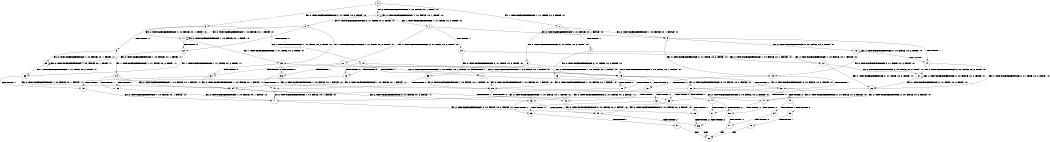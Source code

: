 digraph BCG {
size = "7, 10.5";
center = TRUE;
node [shape = circle];
0 [peripheries = 2];
0 -> 1 [label = "EX !1 !ATOMIC_EXCH_BRANCH (1, +1, TRUE, +0, 2, TRUE) !:0:"];
0 -> 2 [label = "EX !2 !ATOMIC_EXCH_BRANCH (1, +0, FALSE, +0, 1, TRUE) !:0:"];
0 -> 3 [label = "EX !0 !ATOMIC_EXCH_BRANCH (2, +1, TRUE, +0, 2, TRUE) !:0:"];
1 -> 4 [label = "TERMINATE !1"];
1 -> 5 [label = "EX !2 !ATOMIC_EXCH_BRANCH (1, +0, FALSE, +0, 1, FALSE) !:0:"];
1 -> 6 [label = "EX !0 !ATOMIC_EXCH_BRANCH (2, +1, TRUE, +0, 2, TRUE) !:0:"];
2 -> 7 [label = "EX !1 !ATOMIC_EXCH_BRANCH (1, +1, TRUE, +0, 2, TRUE) !:0:"];
2 -> 8 [label = "EX !0 !ATOMIC_EXCH_BRANCH (2, +1, TRUE, +0, 2, TRUE) !:0:"];
2 -> 2 [label = "EX !2 !ATOMIC_EXCH_BRANCH (1, +0, FALSE, +0, 1, TRUE) !:0:"];
3 -> 9 [label = "TERMINATE !0"];
3 -> 10 [label = "EX !1 !ATOMIC_EXCH_BRANCH (1, +1, TRUE, +0, 2, TRUE) !:0:"];
3 -> 11 [label = "EX !2 !ATOMIC_EXCH_BRANCH (1, +0, FALSE, +0, 1, TRUE) !:0:"];
4 -> 12 [label = "EX !2 !ATOMIC_EXCH_BRANCH (1, +0, FALSE, +0, 1, FALSE) !:0:"];
4 -> 13 [label = "EX !0 !ATOMIC_EXCH_BRANCH (2, +1, TRUE, +0, 2, TRUE) !:0:"];
5 -> 14 [label = "TERMINATE !1"];
5 -> 15 [label = "EX !0 !ATOMIC_EXCH_BRANCH (2, +1, TRUE, +0, 2, TRUE) !:0:"];
5 -> 16 [label = "EX !2 !ATOMIC_EXCH_BRANCH (2, +0, FALSE, +0, 2, TRUE) !:0:"];
6 -> 17 [label = "TERMINATE !1"];
6 -> 18 [label = "TERMINATE !0"];
6 -> 19 [label = "EX !2 !ATOMIC_EXCH_BRANCH (1, +0, FALSE, +0, 1, FALSE) !:0:"];
7 -> 20 [label = "TERMINATE !1"];
7 -> 21 [label = "EX !0 !ATOMIC_EXCH_BRANCH (2, +1, TRUE, +0, 2, TRUE) !:0:"];
7 -> 5 [label = "EX !2 !ATOMIC_EXCH_BRANCH (1, +0, FALSE, +0, 1, FALSE) !:0:"];
8 -> 22 [label = "TERMINATE !0"];
8 -> 23 [label = "EX !1 !ATOMIC_EXCH_BRANCH (1, +1, TRUE, +0, 2, TRUE) !:0:"];
8 -> 11 [label = "EX !2 !ATOMIC_EXCH_BRANCH (1, +0, FALSE, +0, 1, TRUE) !:0:"];
9 -> 24 [label = "EX !1 !ATOMIC_EXCH_BRANCH (1, +1, TRUE, +0, 2, TRUE) !:1:"];
9 -> 25 [label = "EX !2 !ATOMIC_EXCH_BRANCH (1, +0, FALSE, +0, 1, TRUE) !:1:"];
10 -> 17 [label = "TERMINATE !1"];
10 -> 18 [label = "TERMINATE !0"];
10 -> 19 [label = "EX !2 !ATOMIC_EXCH_BRANCH (1, +0, FALSE, +0, 1, FALSE) !:0:"];
11 -> 22 [label = "TERMINATE !0"];
11 -> 23 [label = "EX !1 !ATOMIC_EXCH_BRANCH (1, +1, TRUE, +0, 2, TRUE) !:0:"];
11 -> 11 [label = "EX !2 !ATOMIC_EXCH_BRANCH (1, +0, FALSE, +0, 1, TRUE) !:0:"];
12 -> 26 [label = "EX !0 !ATOMIC_EXCH_BRANCH (2, +1, TRUE, +0, 2, TRUE) !:0:"];
12 -> 27 [label = "EX !2 !ATOMIC_EXCH_BRANCH (2, +0, FALSE, +0, 2, TRUE) !:0:"];
13 -> 28 [label = "TERMINATE !0"];
13 -> 29 [label = "EX !2 !ATOMIC_EXCH_BRANCH (1, +0, FALSE, +0, 1, FALSE) !:0:"];
14 -> 26 [label = "EX !0 !ATOMIC_EXCH_BRANCH (2, +1, TRUE, +0, 2, TRUE) !:0:"];
14 -> 27 [label = "EX !2 !ATOMIC_EXCH_BRANCH (2, +0, FALSE, +0, 2, TRUE) !:0:"];
15 -> 30 [label = "TERMINATE !1"];
15 -> 31 [label = "TERMINATE !0"];
15 -> 32 [label = "EX !2 !ATOMIC_EXCH_BRANCH (2, +0, FALSE, +0, 2, FALSE) !:0:"];
16 -> 14 [label = "TERMINATE !1"];
16 -> 15 [label = "EX !0 !ATOMIC_EXCH_BRANCH (2, +1, TRUE, +0, 2, TRUE) !:0:"];
16 -> 16 [label = "EX !2 !ATOMIC_EXCH_BRANCH (2, +0, FALSE, +0, 2, TRUE) !:0:"];
17 -> 28 [label = "TERMINATE !0"];
17 -> 29 [label = "EX !2 !ATOMIC_EXCH_BRANCH (1, +0, FALSE, +0, 1, FALSE) !:0:"];
18 -> 33 [label = "TERMINATE !1"];
18 -> 34 [label = "EX !2 !ATOMIC_EXCH_BRANCH (1, +0, FALSE, +0, 1, FALSE) !:1:"];
19 -> 30 [label = "TERMINATE !1"];
19 -> 31 [label = "TERMINATE !0"];
19 -> 32 [label = "EX !2 !ATOMIC_EXCH_BRANCH (2, +0, FALSE, +0, 2, FALSE) !:0:"];
20 -> 35 [label = "EX !0 !ATOMIC_EXCH_BRANCH (2, +1, TRUE, +0, 2, TRUE) !:0:"];
20 -> 12 [label = "EX !2 !ATOMIC_EXCH_BRANCH (1, +0, FALSE, +0, 1, FALSE) !:0:"];
21 -> 36 [label = "TERMINATE !1"];
21 -> 37 [label = "TERMINATE !0"];
21 -> 19 [label = "EX !2 !ATOMIC_EXCH_BRANCH (1, +0, FALSE, +0, 1, FALSE) !:0:"];
22 -> 38 [label = "EX !1 !ATOMIC_EXCH_BRANCH (1, +1, TRUE, +0, 2, TRUE) !:1:"];
22 -> 25 [label = "EX !2 !ATOMIC_EXCH_BRANCH (1, +0, FALSE, +0, 1, TRUE) !:1:"];
23 -> 36 [label = "TERMINATE !1"];
23 -> 37 [label = "TERMINATE !0"];
23 -> 19 [label = "EX !2 !ATOMIC_EXCH_BRANCH (1, +0, FALSE, +0, 1, FALSE) !:0:"];
24 -> 33 [label = "TERMINATE !1"];
24 -> 34 [label = "EX !2 !ATOMIC_EXCH_BRANCH (1, +0, FALSE, +0, 1, FALSE) !:1:"];
25 -> 38 [label = "EX !1 !ATOMIC_EXCH_BRANCH (1, +1, TRUE, +0, 2, TRUE) !:1:"];
25 -> 25 [label = "EX !2 !ATOMIC_EXCH_BRANCH (1, +0, FALSE, +0, 1, TRUE) !:1:"];
26 -> 39 [label = "TERMINATE !0"];
26 -> 40 [label = "EX !2 !ATOMIC_EXCH_BRANCH (2, +0, FALSE, +0, 2, FALSE) !:0:"];
27 -> 26 [label = "EX !0 !ATOMIC_EXCH_BRANCH (2, +1, TRUE, +0, 2, TRUE) !:0:"];
27 -> 27 [label = "EX !2 !ATOMIC_EXCH_BRANCH (2, +0, FALSE, +0, 2, TRUE) !:0:"];
28 -> 41 [label = "EX !2 !ATOMIC_EXCH_BRANCH (1, +0, FALSE, +0, 1, FALSE) !:2:"];
29 -> 39 [label = "TERMINATE !0"];
29 -> 40 [label = "EX !2 !ATOMIC_EXCH_BRANCH (2, +0, FALSE, +0, 2, FALSE) !:0:"];
30 -> 39 [label = "TERMINATE !0"];
30 -> 40 [label = "EX !2 !ATOMIC_EXCH_BRANCH (2, +0, FALSE, +0, 2, FALSE) !:0:"];
31 -> 42 [label = "TERMINATE !1"];
31 -> 43 [label = "EX !2 !ATOMIC_EXCH_BRANCH (2, +0, FALSE, +0, 2, FALSE) !:1:"];
32 -> 44 [label = "TERMINATE !1"];
32 -> 45 [label = "TERMINATE !2"];
32 -> 46 [label = "TERMINATE !0"];
33 -> 41 [label = "EX !2 !ATOMIC_EXCH_BRANCH (1, +0, FALSE, +0, 1, FALSE) !:2:"];
34 -> 42 [label = "TERMINATE !1"];
34 -> 43 [label = "EX !2 !ATOMIC_EXCH_BRANCH (2, +0, FALSE, +0, 2, FALSE) !:1:"];
35 -> 47 [label = "TERMINATE !0"];
35 -> 29 [label = "EX !2 !ATOMIC_EXCH_BRANCH (1, +0, FALSE, +0, 1, FALSE) !:0:"];
36 -> 47 [label = "TERMINATE !0"];
36 -> 29 [label = "EX !2 !ATOMIC_EXCH_BRANCH (1, +0, FALSE, +0, 1, FALSE) !:0:"];
37 -> 48 [label = "TERMINATE !1"];
37 -> 34 [label = "EX !2 !ATOMIC_EXCH_BRANCH (1, +0, FALSE, +0, 1, FALSE) !:1:"];
38 -> 48 [label = "TERMINATE !1"];
38 -> 34 [label = "EX !2 !ATOMIC_EXCH_BRANCH (1, +0, FALSE, +0, 1, FALSE) !:1:"];
39 -> 49 [label = "EX !2 !ATOMIC_EXCH_BRANCH (2, +0, FALSE, +0, 2, FALSE) !:2:"];
40 -> 50 [label = "TERMINATE !2"];
40 -> 51 [label = "TERMINATE !0"];
41 -> 49 [label = "EX !2 !ATOMIC_EXCH_BRANCH (2, +0, FALSE, +0, 2, FALSE) !:2:"];
42 -> 49 [label = "EX !2 !ATOMIC_EXCH_BRANCH (2, +0, FALSE, +0, 2, FALSE) !:2:"];
43 -> 52 [label = "TERMINATE !1"];
43 -> 53 [label = "TERMINATE !2"];
44 -> 50 [label = "TERMINATE !2"];
44 -> 51 [label = "TERMINATE !0"];
45 -> 54 [label = "TERMINATE !1"];
45 -> 55 [label = "TERMINATE !0"];
46 -> 52 [label = "TERMINATE !1"];
46 -> 53 [label = "TERMINATE !2"];
47 -> 41 [label = "EX !2 !ATOMIC_EXCH_BRANCH (1, +0, FALSE, +0, 1, FALSE) !:2:"];
48 -> 41 [label = "EX !2 !ATOMIC_EXCH_BRANCH (1, +0, FALSE, +0, 1, FALSE) !:2:"];
49 -> 56 [label = "TERMINATE !2"];
50 -> 57 [label = "TERMINATE !0"];
51 -> 56 [label = "TERMINATE !2"];
52 -> 56 [label = "TERMINATE !2"];
53 -> 58 [label = "TERMINATE !1"];
54 -> 57 [label = "TERMINATE !0"];
55 -> 59 [label = "TERMINATE !1"];
56 -> 60 [label = "exit"];
57 -> 60 [label = "exit"];
58 -> 60 [label = "exit"];
59 -> 60 [label = "exit"];
}
